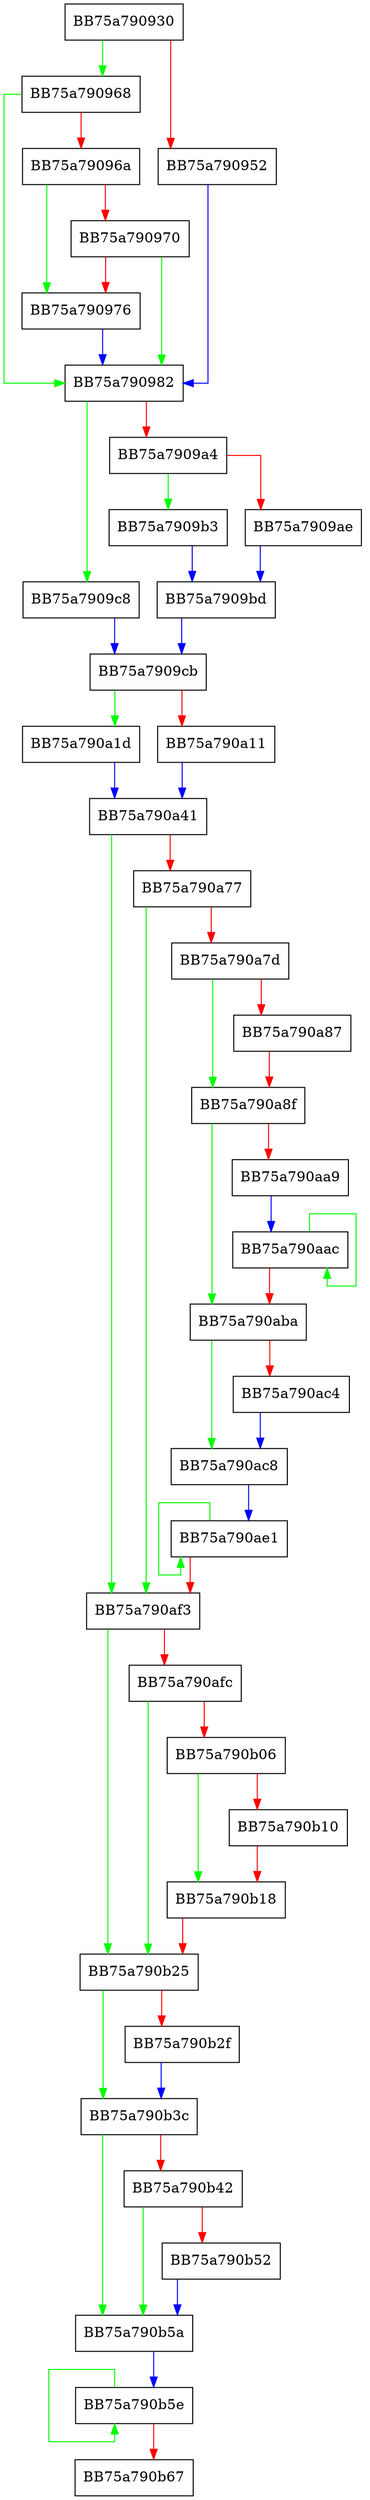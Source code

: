 digraph type_case_a {
  node [shape="box"];
  graph [splines=ortho];
  BB75a790930 -> BB75a790968 [color="green"];
  BB75a790930 -> BB75a790952 [color="red"];
  BB75a790952 -> BB75a790982 [color="blue"];
  BB75a790968 -> BB75a790982 [color="green"];
  BB75a790968 -> BB75a79096a [color="red"];
  BB75a79096a -> BB75a790976 [color="green"];
  BB75a79096a -> BB75a790970 [color="red"];
  BB75a790970 -> BB75a790982 [color="green"];
  BB75a790970 -> BB75a790976 [color="red"];
  BB75a790976 -> BB75a790982 [color="blue"];
  BB75a790982 -> BB75a7909c8 [color="green"];
  BB75a790982 -> BB75a7909a4 [color="red"];
  BB75a7909a4 -> BB75a7909b3 [color="green"];
  BB75a7909a4 -> BB75a7909ae [color="red"];
  BB75a7909ae -> BB75a7909bd [color="blue"];
  BB75a7909b3 -> BB75a7909bd [color="blue"];
  BB75a7909bd -> BB75a7909cb [color="blue"];
  BB75a7909c8 -> BB75a7909cb [color="blue"];
  BB75a7909cb -> BB75a790a1d [color="green"];
  BB75a7909cb -> BB75a790a11 [color="red"];
  BB75a790a11 -> BB75a790a41 [color="blue"];
  BB75a790a1d -> BB75a790a41 [color="blue"];
  BB75a790a41 -> BB75a790af3 [color="green"];
  BB75a790a41 -> BB75a790a77 [color="red"];
  BB75a790a77 -> BB75a790af3 [color="green"];
  BB75a790a77 -> BB75a790a7d [color="red"];
  BB75a790a7d -> BB75a790a8f [color="green"];
  BB75a790a7d -> BB75a790a87 [color="red"];
  BB75a790a87 -> BB75a790a8f [color="red"];
  BB75a790a8f -> BB75a790aba [color="green"];
  BB75a790a8f -> BB75a790aa9 [color="red"];
  BB75a790aa9 -> BB75a790aac [color="blue"];
  BB75a790aac -> BB75a790aac [color="green"];
  BB75a790aac -> BB75a790aba [color="red"];
  BB75a790aba -> BB75a790ac8 [color="green"];
  BB75a790aba -> BB75a790ac4 [color="red"];
  BB75a790ac4 -> BB75a790ac8 [color="blue"];
  BB75a790ac8 -> BB75a790ae1 [color="blue"];
  BB75a790ae1 -> BB75a790ae1 [color="green"];
  BB75a790ae1 -> BB75a790af3 [color="red"];
  BB75a790af3 -> BB75a790b25 [color="green"];
  BB75a790af3 -> BB75a790afc [color="red"];
  BB75a790afc -> BB75a790b25 [color="green"];
  BB75a790afc -> BB75a790b06 [color="red"];
  BB75a790b06 -> BB75a790b18 [color="green"];
  BB75a790b06 -> BB75a790b10 [color="red"];
  BB75a790b10 -> BB75a790b18 [color="red"];
  BB75a790b18 -> BB75a790b25 [color="red"];
  BB75a790b25 -> BB75a790b3c [color="green"];
  BB75a790b25 -> BB75a790b2f [color="red"];
  BB75a790b2f -> BB75a790b3c [color="blue"];
  BB75a790b3c -> BB75a790b5a [color="green"];
  BB75a790b3c -> BB75a790b42 [color="red"];
  BB75a790b42 -> BB75a790b5a [color="green"];
  BB75a790b42 -> BB75a790b52 [color="red"];
  BB75a790b52 -> BB75a790b5a [color="blue"];
  BB75a790b5a -> BB75a790b5e [color="blue"];
  BB75a790b5e -> BB75a790b5e [color="green"];
  BB75a790b5e -> BB75a790b67 [color="red"];
}
